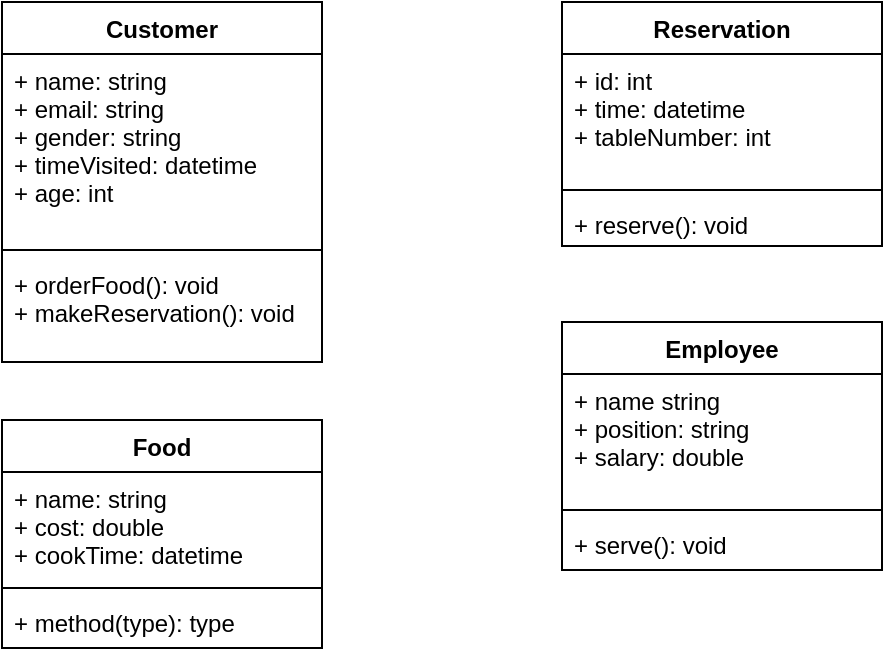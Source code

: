 <mxfile version="15.6.5" type="device"><diagram id="EI25wpXAo2RA-Vww6c0O" name="Page-1"><mxGraphModel dx="1182" dy="774" grid="1" gridSize="10" guides="1" tooltips="1" connect="1" arrows="1" fold="1" page="1" pageScale="1" pageWidth="850" pageHeight="1100" math="0" shadow="0"><root><mxCell id="0"/><mxCell id="1" parent="0"/><mxCell id="P1eQoTAbvYxNQ8g_ztHG-1" value="Customer" style="swimlane;fontStyle=1;align=center;verticalAlign=top;childLayout=stackLayout;horizontal=1;startSize=26;horizontalStack=0;resizeParent=1;resizeParentMax=0;resizeLast=0;collapsible=1;marginBottom=0;fillColor=default;strokeColor=default;fontColor=default;" vertex="1" parent="1"><mxGeometry x="120" y="40" width="160" height="180" as="geometry"/></mxCell><mxCell id="P1eQoTAbvYxNQ8g_ztHG-2" value="+ name: string&#10;+ email: string&#10;+ gender: string&#10;+ timeVisited: datetime&#10;+ age: int" style="text;strokeColor=none;fillColor=none;align=left;verticalAlign=top;spacingLeft=4;spacingRight=4;overflow=hidden;rotatable=0;points=[[0,0.5],[1,0.5]];portConstraint=eastwest;fontColor=default;" vertex="1" parent="P1eQoTAbvYxNQ8g_ztHG-1"><mxGeometry y="26" width="160" height="94" as="geometry"/></mxCell><mxCell id="P1eQoTAbvYxNQ8g_ztHG-3" value="" style="line;strokeWidth=1;fillColor=none;align=left;verticalAlign=middle;spacingTop=-1;spacingLeft=3;spacingRight=3;rotatable=0;labelPosition=right;points=[];portConstraint=eastwest;" vertex="1" parent="P1eQoTAbvYxNQ8g_ztHG-1"><mxGeometry y="120" width="160" height="8" as="geometry"/></mxCell><mxCell id="P1eQoTAbvYxNQ8g_ztHG-4" value="+ orderFood(): void&#10;+ makeReservation(): void" style="text;strokeColor=none;fillColor=none;align=left;verticalAlign=top;spacingLeft=4;spacingRight=4;overflow=hidden;rotatable=0;points=[[0,0.5],[1,0.5]];portConstraint=eastwest;fontColor=default;" vertex="1" parent="P1eQoTAbvYxNQ8g_ztHG-1"><mxGeometry y="128" width="160" height="52" as="geometry"/></mxCell><mxCell id="P1eQoTAbvYxNQ8g_ztHG-5" value="Reservation" style="swimlane;fontStyle=1;align=center;verticalAlign=top;childLayout=stackLayout;horizontal=1;startSize=26;horizontalStack=0;resizeParent=1;resizeParentMax=0;resizeLast=0;collapsible=1;marginBottom=0;fontColor=default;strokeColor=default;fillColor=default;" vertex="1" parent="1"><mxGeometry x="400" y="40" width="160" height="122" as="geometry"/></mxCell><mxCell id="P1eQoTAbvYxNQ8g_ztHG-6" value="+ id: int&#10;+ time: datetime&#10;+ tableNumber: int" style="text;strokeColor=none;fillColor=none;align=left;verticalAlign=top;spacingLeft=4;spacingRight=4;overflow=hidden;rotatable=0;points=[[0,0.5],[1,0.5]];portConstraint=eastwest;fontColor=default;" vertex="1" parent="P1eQoTAbvYxNQ8g_ztHG-5"><mxGeometry y="26" width="160" height="64" as="geometry"/></mxCell><mxCell id="P1eQoTAbvYxNQ8g_ztHG-7" value="" style="line;strokeWidth=1;fillColor=none;align=left;verticalAlign=middle;spacingTop=-1;spacingLeft=3;spacingRight=3;rotatable=0;labelPosition=right;points=[];portConstraint=eastwest;fontColor=default;" vertex="1" parent="P1eQoTAbvYxNQ8g_ztHG-5"><mxGeometry y="90" width="160" height="8" as="geometry"/></mxCell><mxCell id="P1eQoTAbvYxNQ8g_ztHG-8" value="+ reserve(): void" style="text;strokeColor=none;fillColor=none;align=left;verticalAlign=top;spacingLeft=4;spacingRight=4;overflow=hidden;rotatable=0;points=[[0,0.5],[1,0.5]];portConstraint=eastwest;fontColor=default;" vertex="1" parent="P1eQoTAbvYxNQ8g_ztHG-5"><mxGeometry y="98" width="160" height="24" as="geometry"/></mxCell><mxCell id="P1eQoTAbvYxNQ8g_ztHG-9" value="Employee" style="swimlane;fontStyle=1;align=center;verticalAlign=top;childLayout=stackLayout;horizontal=1;startSize=26;horizontalStack=0;resizeParent=1;resizeParentMax=0;resizeLast=0;collapsible=1;marginBottom=0;fontColor=default;strokeColor=default;fillColor=default;" vertex="1" parent="1"><mxGeometry x="400" y="200" width="160" height="124" as="geometry"/></mxCell><mxCell id="P1eQoTAbvYxNQ8g_ztHG-10" value="+ name string&#10;+ position: string&#10;+ salary: double" style="text;strokeColor=none;fillColor=none;align=left;verticalAlign=top;spacingLeft=4;spacingRight=4;overflow=hidden;rotatable=0;points=[[0,0.5],[1,0.5]];portConstraint=eastwest;fontColor=default;" vertex="1" parent="P1eQoTAbvYxNQ8g_ztHG-9"><mxGeometry y="26" width="160" height="64" as="geometry"/></mxCell><mxCell id="P1eQoTAbvYxNQ8g_ztHG-11" value="" style="line;strokeWidth=1;fillColor=none;align=left;verticalAlign=middle;spacingTop=-1;spacingLeft=3;spacingRight=3;rotatable=0;labelPosition=right;points=[];portConstraint=eastwest;fontColor=default;" vertex="1" parent="P1eQoTAbvYxNQ8g_ztHG-9"><mxGeometry y="90" width="160" height="8" as="geometry"/></mxCell><mxCell id="P1eQoTAbvYxNQ8g_ztHG-12" value="+ serve(): void" style="text;strokeColor=none;fillColor=none;align=left;verticalAlign=top;spacingLeft=4;spacingRight=4;overflow=hidden;rotatable=0;points=[[0,0.5],[1,0.5]];portConstraint=eastwest;fontColor=default;" vertex="1" parent="P1eQoTAbvYxNQ8g_ztHG-9"><mxGeometry y="98" width="160" height="26" as="geometry"/></mxCell><mxCell id="P1eQoTAbvYxNQ8g_ztHG-13" value="Food" style="swimlane;fontStyle=1;align=center;verticalAlign=top;childLayout=stackLayout;horizontal=1;startSize=26;horizontalStack=0;resizeParent=1;resizeParentMax=0;resizeLast=0;collapsible=1;marginBottom=0;fontColor=default;strokeColor=default;fillColor=default;" vertex="1" parent="1"><mxGeometry x="120" y="249" width="160" height="114" as="geometry"/></mxCell><mxCell id="P1eQoTAbvYxNQ8g_ztHG-14" value="+ name: string&#10;+ cost: double&#10;+ cookTime: datetime" style="text;strokeColor=none;fillColor=none;align=left;verticalAlign=top;spacingLeft=4;spacingRight=4;overflow=hidden;rotatable=0;points=[[0,0.5],[1,0.5]];portConstraint=eastwest;fontColor=default;" vertex="1" parent="P1eQoTAbvYxNQ8g_ztHG-13"><mxGeometry y="26" width="160" height="54" as="geometry"/></mxCell><mxCell id="P1eQoTAbvYxNQ8g_ztHG-15" value="" style="line;strokeWidth=1;fillColor=none;align=left;verticalAlign=middle;spacingTop=-1;spacingLeft=3;spacingRight=3;rotatable=0;labelPosition=right;points=[];portConstraint=eastwest;fontColor=default;" vertex="1" parent="P1eQoTAbvYxNQ8g_ztHG-13"><mxGeometry y="80" width="160" height="8" as="geometry"/></mxCell><mxCell id="P1eQoTAbvYxNQ8g_ztHG-16" value="+ method(type): type" style="text;strokeColor=none;fillColor=none;align=left;verticalAlign=top;spacingLeft=4;spacingRight=4;overflow=hidden;rotatable=0;points=[[0,0.5],[1,0.5]];portConstraint=eastwest;fontColor=default;" vertex="1" parent="P1eQoTAbvYxNQ8g_ztHG-13"><mxGeometry y="88" width="160" height="26" as="geometry"/></mxCell></root></mxGraphModel></diagram></mxfile>